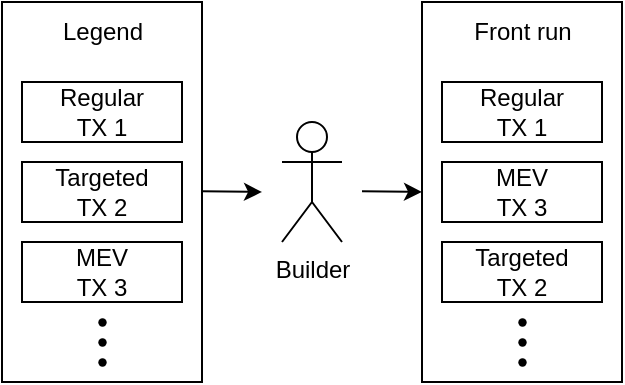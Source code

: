 <mxfile version="21.6.6" type="github" pages="2">
  <diagram id="_iH8ARjCW3YRixznDrvn" name="Page-2">
    <mxGraphModel dx="657" dy="403" grid="1" gridSize="10" guides="1" tooltips="1" connect="1" arrows="1" fold="1" page="1" pageScale="1" pageWidth="827" pageHeight="1169" math="0" shadow="0">
      <root>
        <mxCell id="0" />
        <mxCell id="1" parent="0" />
        <mxCell id="1hZtLd_2fbMymu8YU8Sf-7" value="" style="rounded=0;whiteSpace=wrap;html=1;" vertex="1" parent="1">
          <mxGeometry x="70" y="200" width="100" height="190" as="geometry" />
        </mxCell>
        <mxCell id="1hZtLd_2fbMymu8YU8Sf-1" value="Regular&lt;br&gt;TX 1" style="rounded=0;whiteSpace=wrap;html=1;" vertex="1" parent="1">
          <mxGeometry x="80" y="240" width="80" height="30" as="geometry" />
        </mxCell>
        <mxCell id="1hZtLd_2fbMymu8YU8Sf-2" value="Targeted&lt;br&gt;TX 2" style="rounded=0;whiteSpace=wrap;html=1;" vertex="1" parent="1">
          <mxGeometry x="80" y="280" width="80" height="30" as="geometry" />
        </mxCell>
        <mxCell id="1hZtLd_2fbMymu8YU8Sf-3" value="MEV&lt;br&gt;TX 3" style="rounded=0;whiteSpace=wrap;html=1;" vertex="1" parent="1">
          <mxGeometry x="80" y="320" width="80" height="30" as="geometry" />
        </mxCell>
        <mxCell id="1hZtLd_2fbMymu8YU8Sf-4" value="Legend" style="text;html=1;align=center;verticalAlign=middle;resizable=0;points=[];autosize=1;strokeColor=none;fillColor=none;" vertex="1" parent="1">
          <mxGeometry x="90" y="200" width="60" height="30" as="geometry" />
        </mxCell>
        <mxCell id="1hZtLd_2fbMymu8YU8Sf-5" value="Builder" style="shape=umlActor;verticalLabelPosition=bottom;verticalAlign=top;html=1;outlineConnect=0;" vertex="1" parent="1">
          <mxGeometry x="210" y="260" width="30" height="60" as="geometry" />
        </mxCell>
        <mxCell id="1hZtLd_2fbMymu8YU8Sf-10" value="" style="shape=waypoint;sketch=0;size=6;pointerEvents=1;points=[];fillColor=none;resizable=0;rotatable=0;perimeter=centerPerimeter;snapToPoint=1;strokeWidth=0.1;" vertex="1" parent="1">
          <mxGeometry x="110" y="350" width="20" height="20" as="geometry" />
        </mxCell>
        <mxCell id="1hZtLd_2fbMymu8YU8Sf-11" value="" style="shape=waypoint;sketch=0;size=6;pointerEvents=1;points=[];fillColor=none;resizable=0;rotatable=0;perimeter=centerPerimeter;snapToPoint=1;strokeWidth=0.1;" vertex="1" parent="1">
          <mxGeometry x="110" y="360" width="20" height="20" as="geometry" />
        </mxCell>
        <mxCell id="1hZtLd_2fbMymu8YU8Sf-12" value="" style="shape=waypoint;sketch=0;size=6;pointerEvents=1;points=[];fillColor=none;resizable=0;rotatable=0;perimeter=centerPerimeter;snapToPoint=1;strokeWidth=0.1;" vertex="1" parent="1">
          <mxGeometry x="110" y="370" width="20" height="20" as="geometry" />
        </mxCell>
        <mxCell id="1hZtLd_2fbMymu8YU8Sf-15" value="" style="endArrow=classic;html=1;rounded=0;" edge="1" parent="1">
          <mxGeometry width="50" height="50" relative="1" as="geometry">
            <mxPoint x="170" y="294.66" as="sourcePoint" />
            <mxPoint x="200" y="295" as="targetPoint" />
          </mxGeometry>
        </mxCell>
        <mxCell id="1hZtLd_2fbMymu8YU8Sf-23" value="" style="rounded=0;whiteSpace=wrap;html=1;" vertex="1" parent="1">
          <mxGeometry x="280" y="200" width="100" height="190" as="geometry" />
        </mxCell>
        <mxCell id="1hZtLd_2fbMymu8YU8Sf-24" value="Regular&lt;br&gt;TX 1" style="rounded=0;whiteSpace=wrap;html=1;" vertex="1" parent="1">
          <mxGeometry x="290" y="240" width="80" height="30" as="geometry" />
        </mxCell>
        <mxCell id="1hZtLd_2fbMymu8YU8Sf-25" value="MEV&lt;br style=&quot;border-color: var(--border-color);&quot;&gt;TX 3" style="rounded=0;whiteSpace=wrap;html=1;" vertex="1" parent="1">
          <mxGeometry x="290" y="280" width="80" height="30" as="geometry" />
        </mxCell>
        <mxCell id="1hZtLd_2fbMymu8YU8Sf-26" value="Targeted&lt;br style=&quot;border-color: var(--border-color);&quot;&gt;TX 2" style="rounded=0;whiteSpace=wrap;html=1;" vertex="1" parent="1">
          <mxGeometry x="290" y="320" width="80" height="30" as="geometry" />
        </mxCell>
        <mxCell id="1hZtLd_2fbMymu8YU8Sf-27" value="Front run" style="text;html=1;align=center;verticalAlign=middle;resizable=0;points=[];autosize=1;strokeColor=none;fillColor=none;" vertex="1" parent="1">
          <mxGeometry x="295" y="200" width="70" height="30" as="geometry" />
        </mxCell>
        <mxCell id="1hZtLd_2fbMymu8YU8Sf-28" value="" style="shape=waypoint;sketch=0;size=6;pointerEvents=1;points=[];fillColor=none;resizable=0;rotatable=0;perimeter=centerPerimeter;snapToPoint=1;strokeWidth=0.1;" vertex="1" parent="1">
          <mxGeometry x="320" y="350" width="20" height="20" as="geometry" />
        </mxCell>
        <mxCell id="1hZtLd_2fbMymu8YU8Sf-29" value="" style="shape=waypoint;sketch=0;size=6;pointerEvents=1;points=[];fillColor=none;resizable=0;rotatable=0;perimeter=centerPerimeter;snapToPoint=1;strokeWidth=0.1;" vertex="1" parent="1">
          <mxGeometry x="320" y="360" width="20" height="20" as="geometry" />
        </mxCell>
        <mxCell id="1hZtLd_2fbMymu8YU8Sf-30" value="" style="shape=waypoint;sketch=0;size=6;pointerEvents=1;points=[];fillColor=none;resizable=0;rotatable=0;perimeter=centerPerimeter;snapToPoint=1;strokeWidth=0.1;" vertex="1" parent="1">
          <mxGeometry x="320" y="370" width="20" height="20" as="geometry" />
        </mxCell>
        <mxCell id="1hZtLd_2fbMymu8YU8Sf-31" value="" style="endArrow=classic;html=1;rounded=0;" edge="1" parent="1">
          <mxGeometry width="50" height="50" relative="1" as="geometry">
            <mxPoint x="250" y="294.66" as="sourcePoint" />
            <mxPoint x="280" y="295" as="targetPoint" />
          </mxGeometry>
        </mxCell>
      </root>
    </mxGraphModel>
  </diagram>
  <diagram id="6WeRwqyLfhF7CSkjq4qU" name="Page-3">
    <mxGraphModel dx="953" dy="585" grid="1" gridSize="10" guides="1" tooltips="1" connect="1" arrows="1" fold="1" page="1" pageScale="1" pageWidth="827" pageHeight="1169" math="0" shadow="0">
      <root>
        <mxCell id="0" />
        <mxCell id="1" parent="0" />
      </root>
    </mxGraphModel>
  </diagram>
</mxfile>

